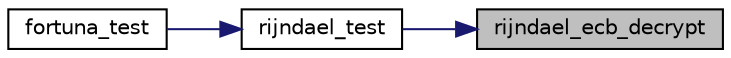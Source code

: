 digraph "rijndael_ecb_decrypt"
{
 // LATEX_PDF_SIZE
  edge [fontname="Helvetica",fontsize="10",labelfontname="Helvetica",labelfontsize="10"];
  node [fontname="Helvetica",fontsize="10",shape=record];
  rankdir="RL";
  Node3 [label="rijndael_ecb_decrypt",height=0.2,width=0.4,color="black", fillcolor="grey75", style="filled", fontcolor="black",tooltip="Decrypts a block of text with AES."];
  Node3 -> Node4 [dir="back",color="midnightblue",fontsize="10",style="solid",fontname="Helvetica"];
  Node4 [label="rijndael_test",height=0.2,width=0.4,color="black", fillcolor="white", style="filled",URL="$aes_8c.html#a787877f61031ca3855283ee7755f1b46",tooltip="Performs a self-test of the AES block cipher."];
  Node4 -> Node5 [dir="back",color="midnightblue",fontsize="10",style="solid",fontname="Helvetica"];
  Node5 [label="fortuna_test",height=0.2,width=0.4,color="black", fillcolor="white", style="filled",URL="$fortuna_8c.html#a02a8621eda36a40059ce155007b6f6c3",tooltip="PRNG self-test."];
}
